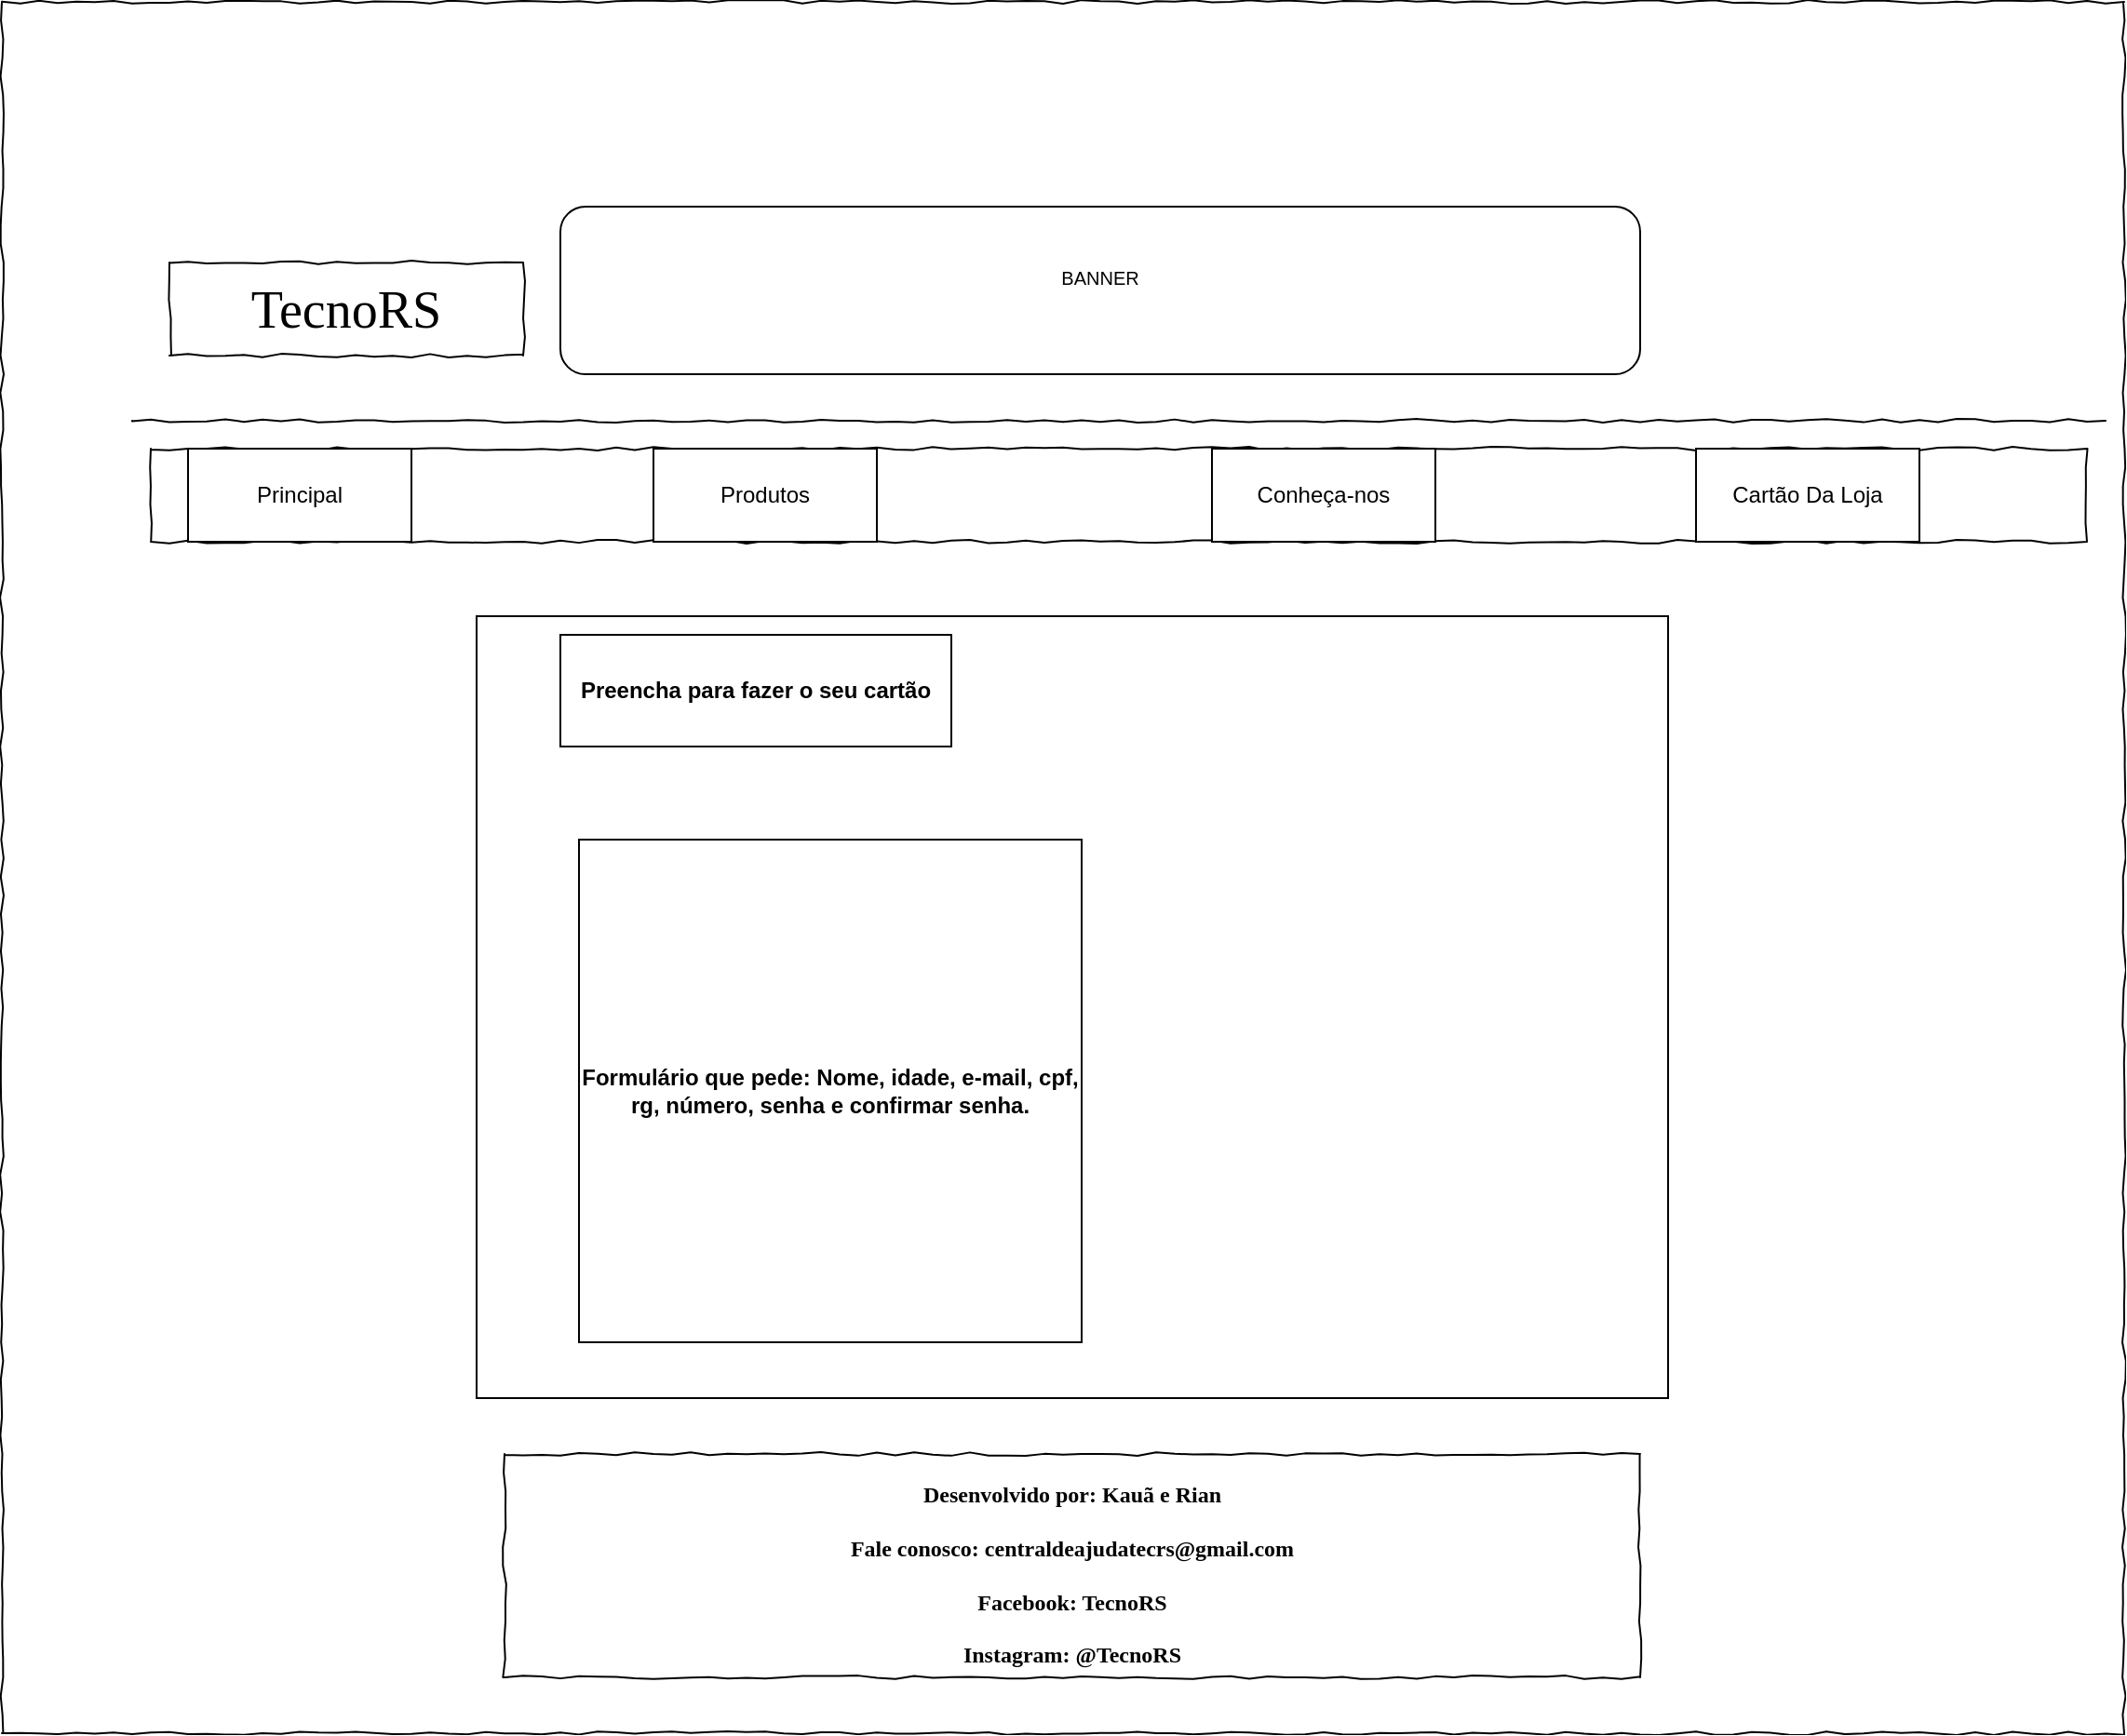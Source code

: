 <mxfile version="17.4.6" type="device"><diagram name="Page-1" id="03018318-947c-dd8e-b7a3-06fadd420f32"><mxGraphModel dx="1962" dy="1300" grid="1" gridSize="10" guides="1" tooltips="1" connect="1" arrows="1" fold="1" page="1" pageScale="1" pageWidth="1100" pageHeight="850" background="#ffffff" math="0" shadow="0"><root><mxCell id="0"/><mxCell id="1" parent="0"/><mxCell id="677b7b8949515195-1" value="" style="whiteSpace=wrap;html=1;rounded=0;shadow=0;labelBackgroundColor=none;strokeColor=#000000;strokeWidth=1;fillColor=none;fontFamily=Verdana;fontSize=12;fontColor=#000000;align=center;comic=1;" parent="1" vertex="1"><mxGeometry x="-50" y="-80" width="1140" height="930" as="geometry"/></mxCell><mxCell id="677b7b8949515195-2" value="&lt;font style=&quot;vertical-align: inherit&quot;&gt;&lt;font style=&quot;vertical-align: inherit&quot;&gt;TecnoRS&lt;br&gt;&lt;/font&gt;&lt;/font&gt;" style="whiteSpace=wrap;html=1;rounded=0;shadow=0;labelBackgroundColor=none;strokeWidth=1;fontFamily=Verdana;fontSize=28;align=center;comic=1;" parent="1" vertex="1"><mxGeometry x="40" y="60" width="190" height="50" as="geometry"/></mxCell><mxCell id="677b7b8949515195-9" value="" style="line;strokeWidth=1;html=1;rounded=0;shadow=0;labelBackgroundColor=none;fillColor=none;fontFamily=Verdana;fontSize=14;fontColor=#000000;align=center;comic=1;" parent="1" vertex="1"><mxGeometry x="20" y="140" width="1060" height="10" as="geometry"/></mxCell><mxCell id="677b7b8949515195-10" value="" style="whiteSpace=wrap;html=1;rounded=0;shadow=0;labelBackgroundColor=none;strokeWidth=1;fillColor=none;fontFamily=Verdana;fontSize=12;align=center;comic=1;" parent="1" vertex="1"><mxGeometry x="30" y="160" width="1040" height="50" as="geometry"/></mxCell><mxCell id="677b7b8949515195-15" value="&lt;div&gt;&lt;b&gt;Desenvolvido por: Kauã e Rian&lt;/b&gt;&lt;/div&gt;&lt;div&gt;&lt;b&gt;&lt;br&gt;&lt;/b&gt;&lt;/div&gt;&lt;div&gt;&lt;b&gt;Fale conosco: centraldeajudatecrs@gmail.com&lt;br&gt;&lt;/b&gt;&lt;/div&gt;&lt;div&gt;&lt;b&gt;&lt;br&gt;&lt;/b&gt;&lt;/div&gt;&lt;div&gt;&lt;b&gt;Facebook: TecnoRS&lt;/b&gt;&lt;/div&gt;&lt;div&gt;&lt;b&gt;&lt;br&gt;&lt;/b&gt;&lt;/div&gt;&lt;div&gt;&lt;b&gt;Instagram: @TecnoRS&lt;br&gt;&lt;/b&gt;&lt;/div&gt;" style="whiteSpace=wrap;html=1;rounded=0;shadow=0;labelBackgroundColor=none;strokeWidth=1;fillColor=none;fontFamily=Verdana;fontSize=12;align=center;verticalAlign=top;spacing=10;comic=1;" parent="1" vertex="1"><mxGeometry x="220" y="700" width="610" height="120" as="geometry"/></mxCell><mxCell id="vkJKuuTp50C2g2RRgd5c-1" value="Principal" style="rounded=0;whiteSpace=wrap;html=1;fontFamily=Helvetica;" parent="1" vertex="1"><mxGeometry x="50" y="160" width="120" height="50" as="geometry"/></mxCell><mxCell id="vkJKuuTp50C2g2RRgd5c-4" value="Produtos" style="rounded=0;whiteSpace=wrap;html=1;fontFamily=Helvetica;" parent="1" vertex="1"><mxGeometry x="300" y="160" width="120" height="50" as="geometry"/></mxCell><mxCell id="vkJKuuTp50C2g2RRgd5c-5" value="Conheça-nos" style="rounded=0;whiteSpace=wrap;html=1;fontFamily=Helvetica;" parent="1" vertex="1"><mxGeometry x="600" y="160" width="120" height="50" as="geometry"/></mxCell><mxCell id="vkJKuuTp50C2g2RRgd5c-6" value="Cartão Da Loja" style="rounded=0;whiteSpace=wrap;html=1;fontFamily=Helvetica;" parent="1" vertex="1"><mxGeometry x="860" y="160" width="120" height="50" as="geometry"/></mxCell><mxCell id="vkJKuuTp50C2g2RRgd5c-7" value="" style="rounded=0;whiteSpace=wrap;html=1;fontFamily=Helvetica;fontColor=#000000;" parent="1" vertex="1"><mxGeometry x="205" y="250" width="640" height="420" as="geometry"/></mxCell><mxCell id="Y285U9Mb_ATaloVCZNb4-6" value="&lt;b&gt;Formulário que pede: Nome, idade, e-mail, cpf, rg, número, senha e confirmar senha.&lt;/b&gt;" style="rounded=0;whiteSpace=wrap;html=1;" parent="1" vertex="1"><mxGeometry x="260" y="370" width="270" height="270" as="geometry"/></mxCell><mxCell id="Y285U9Mb_ATaloVCZNb4-8" value="&lt;b&gt;Preencha para fazer o seu cartão&lt;/b&gt;" style="rounded=0;whiteSpace=wrap;html=1;" parent="1" vertex="1"><mxGeometry x="250" y="260" width="210" height="60" as="geometry"/></mxCell><mxCell id="M9oxOvMUTEXYxQXzxKKs-1" style="edgeStyle=orthogonalEdgeStyle;rounded=0;orthogonalLoop=1;jettySize=auto;html=1;exitX=0.5;exitY=1;exitDx=0;exitDy=0;" parent="1" source="vkJKuuTp50C2g2RRgd5c-6" target="vkJKuuTp50C2g2RRgd5c-6" edge="1"><mxGeometry relative="1" as="geometry"/></mxCell><mxCell id="6dIw3z5ENmG9Kue6-SoW-1" value="&lt;font size=&quot;1&quot;&gt;BANNER&lt;br&gt;&lt;br&gt;&lt;/font&gt;" style="rounded=1;whiteSpace=wrap;html=1;" vertex="1" parent="1"><mxGeometry x="250" y="30" width="580" height="90" as="geometry"/></mxCell></root></mxGraphModel></diagram></mxfile>